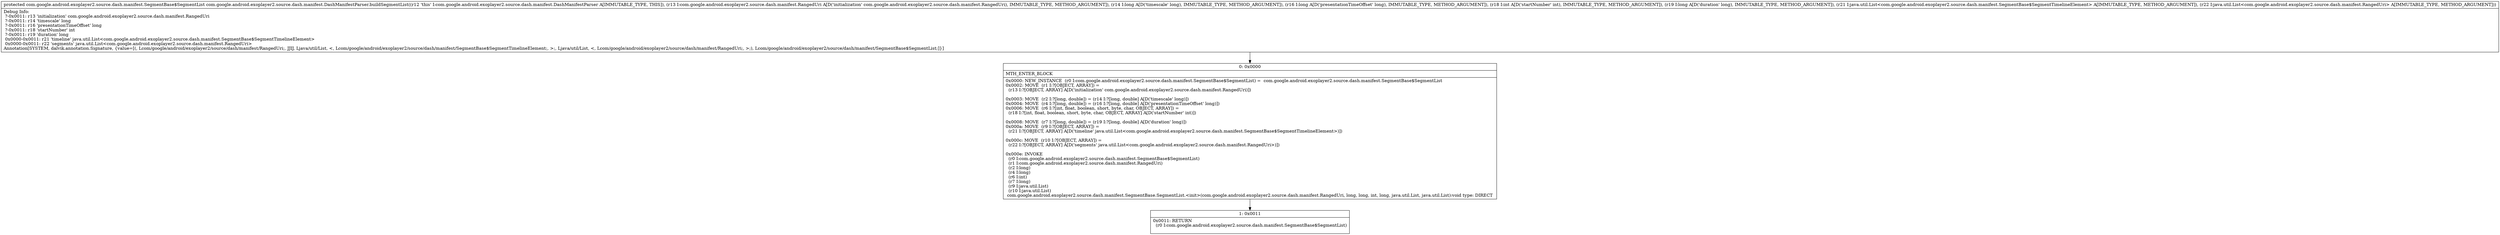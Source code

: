 digraph "CFG forcom.google.android.exoplayer2.source.dash.manifest.DashManifestParser.buildSegmentList(Lcom\/google\/android\/exoplayer2\/source\/dash\/manifest\/RangedUri;JJIJLjava\/util\/List;Ljava\/util\/List;)Lcom\/google\/android\/exoplayer2\/source\/dash\/manifest\/SegmentBase$SegmentList;" {
Node_0 [shape=record,label="{0\:\ 0x0000|MTH_ENTER_BLOCK\l|0x0000: NEW_INSTANCE  (r0 I:com.google.android.exoplayer2.source.dash.manifest.SegmentBase$SegmentList) =  com.google.android.exoplayer2.source.dash.manifest.SegmentBase$SegmentList \l0x0002: MOVE  (r1 I:?[OBJECT, ARRAY]) = \l  (r13 I:?[OBJECT, ARRAY] A[D('initialization' com.google.android.exoplayer2.source.dash.manifest.RangedUri)])\l \l0x0003: MOVE  (r2 I:?[long, double]) = (r14 I:?[long, double] A[D('timescale' long)]) \l0x0004: MOVE  (r4 I:?[long, double]) = (r16 I:?[long, double] A[D('presentationTimeOffset' long)]) \l0x0006: MOVE  (r6 I:?[int, float, boolean, short, byte, char, OBJECT, ARRAY]) = \l  (r18 I:?[int, float, boolean, short, byte, char, OBJECT, ARRAY] A[D('startNumber' int)])\l \l0x0008: MOVE  (r7 I:?[long, double]) = (r19 I:?[long, double] A[D('duration' long)]) \l0x000a: MOVE  (r9 I:?[OBJECT, ARRAY]) = \l  (r21 I:?[OBJECT, ARRAY] A[D('timeline' java.util.List\<com.google.android.exoplayer2.source.dash.manifest.SegmentBase$SegmentTimelineElement\>)])\l \l0x000c: MOVE  (r10 I:?[OBJECT, ARRAY]) = \l  (r22 I:?[OBJECT, ARRAY] A[D('segments' java.util.List\<com.google.android.exoplayer2.source.dash.manifest.RangedUri\>)])\l \l0x000e: INVOKE  \l  (r0 I:com.google.android.exoplayer2.source.dash.manifest.SegmentBase$SegmentList)\l  (r1 I:com.google.android.exoplayer2.source.dash.manifest.RangedUri)\l  (r2 I:long)\l  (r4 I:long)\l  (r6 I:int)\l  (r7 I:long)\l  (r9 I:java.util.List)\l  (r10 I:java.util.List)\l com.google.android.exoplayer2.source.dash.manifest.SegmentBase.SegmentList.\<init\>(com.google.android.exoplayer2.source.dash.manifest.RangedUri, long, long, int, long, java.util.List, java.util.List):void type: DIRECT \l}"];
Node_1 [shape=record,label="{1\:\ 0x0011|0x0011: RETURN  \l  (r0 I:com.google.android.exoplayer2.source.dash.manifest.SegmentBase$SegmentList)\l \l}"];
MethodNode[shape=record,label="{protected com.google.android.exoplayer2.source.dash.manifest.SegmentBase$SegmentList com.google.android.exoplayer2.source.dash.manifest.DashManifestParser.buildSegmentList((r12 'this' I:com.google.android.exoplayer2.source.dash.manifest.DashManifestParser A[IMMUTABLE_TYPE, THIS]), (r13 I:com.google.android.exoplayer2.source.dash.manifest.RangedUri A[D('initialization' com.google.android.exoplayer2.source.dash.manifest.RangedUri), IMMUTABLE_TYPE, METHOD_ARGUMENT]), (r14 I:long A[D('timescale' long), IMMUTABLE_TYPE, METHOD_ARGUMENT]), (r16 I:long A[D('presentationTimeOffset' long), IMMUTABLE_TYPE, METHOD_ARGUMENT]), (r18 I:int A[D('startNumber' int), IMMUTABLE_TYPE, METHOD_ARGUMENT]), (r19 I:long A[D('duration' long), IMMUTABLE_TYPE, METHOD_ARGUMENT]), (r21 I:java.util.List\<com.google.android.exoplayer2.source.dash.manifest.SegmentBase$SegmentTimelineElement\> A[IMMUTABLE_TYPE, METHOD_ARGUMENT]), (r22 I:java.util.List\<com.google.android.exoplayer2.source.dash.manifest.RangedUri\> A[IMMUTABLE_TYPE, METHOD_ARGUMENT]))  | Debug Info:\l  ?\-0x0011: r13 'initialization' com.google.android.exoplayer2.source.dash.manifest.RangedUri\l  ?\-0x0011: r14 'timescale' long\l  ?\-0x0011: r16 'presentationTimeOffset' long\l  ?\-0x0011: r18 'startNumber' int\l  ?\-0x0011: r19 'duration' long\l  0x0000\-0x0011: r21 'timeline' java.util.List\<com.google.android.exoplayer2.source.dash.manifest.SegmentBase$SegmentTimelineElement\>\l  0x0000\-0x0011: r22 'segments' java.util.List\<com.google.android.exoplayer2.source.dash.manifest.RangedUri\>\lAnnotation[SYSTEM, dalvik.annotation.Signature, \{value=[(, Lcom\/google\/android\/exoplayer2\/source\/dash\/manifest\/RangedUri;, JJIJ, Ljava\/util\/List, \<, Lcom\/google\/android\/exoplayer2\/source\/dash\/manifest\/SegmentBase$SegmentTimelineElement;, \>;, Ljava\/util\/List, \<, Lcom\/google\/android\/exoplayer2\/source\/dash\/manifest\/RangedUri;, \>;), Lcom\/google\/android\/exoplayer2\/source\/dash\/manifest\/SegmentBase$SegmentList;]\}]\l}"];
MethodNode -> Node_0;
Node_0 -> Node_1;
}

